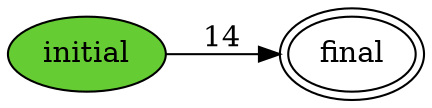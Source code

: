 digraph {
  rankdir = "LR"
  s0 [label="initial",style=filled,fillcolor="#66cc33"]
  s1 [peripheries=2,label="final"]
  s0 -> s1 [label="14"]
}
